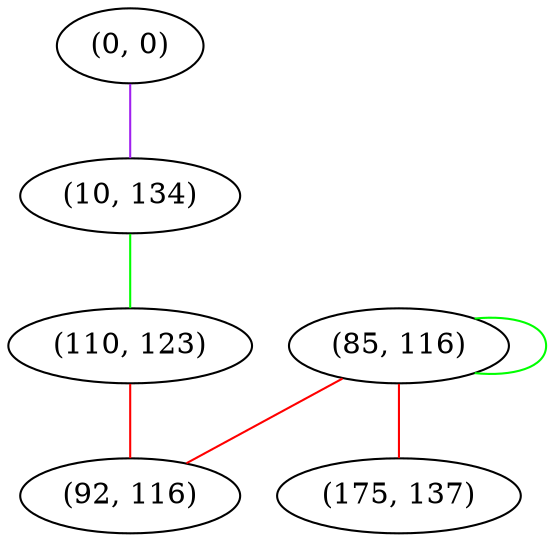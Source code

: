 graph "" {
"(85, 116)";
"(0, 0)";
"(10, 134)";
"(110, 123)";
"(92, 116)";
"(175, 137)";
"(85, 116)" -- "(85, 116)"  [color=green, key=0, weight=2];
"(85, 116)" -- "(92, 116)"  [color=red, key=0, weight=1];
"(85, 116)" -- "(175, 137)"  [color=red, key=0, weight=1];
"(0, 0)" -- "(10, 134)"  [color=purple, key=0, weight=4];
"(10, 134)" -- "(110, 123)"  [color=green, key=0, weight=2];
"(110, 123)" -- "(92, 116)"  [color=red, key=0, weight=1];
}
